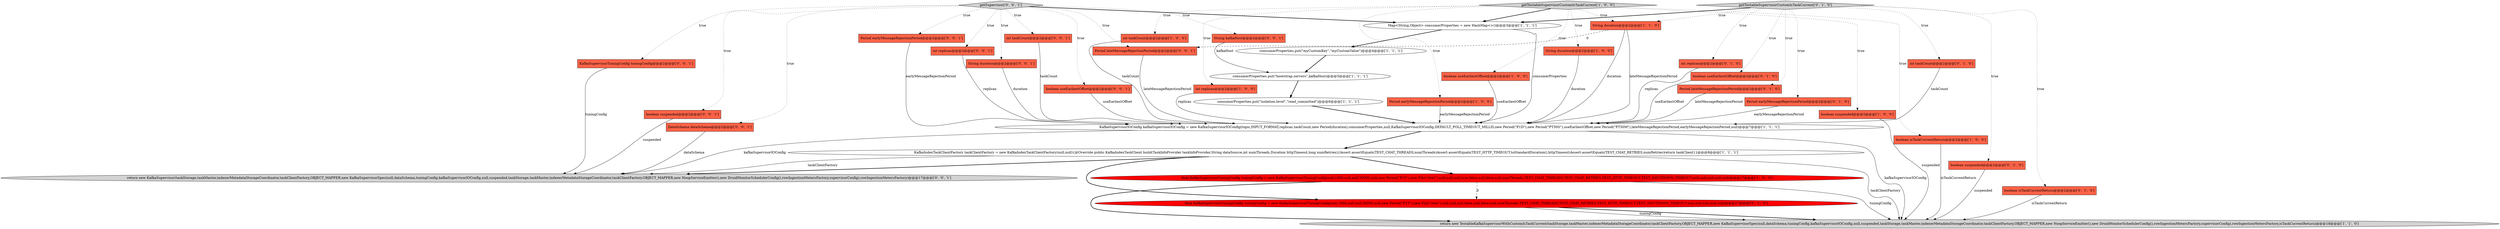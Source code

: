 digraph {
14 [style = filled, label = "int taskCount@@@2@@@['1', '0', '0']", fillcolor = tomato, shape = box image = "AAA0AAABBB1BBB"];
20 [style = filled, label = "getTestableSupervisorCustomIsTaskCurrent['0', '1', '0']", fillcolor = lightgray, shape = diamond image = "AAA0AAABBB2BBB"];
29 [style = filled, label = "boolean useEarliestOffset@@@2@@@['0', '0', '1']", fillcolor = tomato, shape = box image = "AAA0AAABBB3BBB"];
9 [style = filled, label = "final KafkaSupervisorTuningConfig tuningConfig = new KafkaSupervisorTuningConfig(null,1000,null,null,50000,null,new Period(\"P1Y\"),new File(\"/test\"),null,null,null,true,false,null,false,null,numThreads,TEST_CHAT_THREADS,TEST_CHAT_RETRIES,TEST_HTTP_TIMEOUT,TEST_SHUTDOWN_TIMEOUT,null,null,null,null,null)@@@17@@@['1', '0', '0']", fillcolor = red, shape = ellipse image = "AAA1AAABBB1BBB"];
30 [style = filled, label = "Period earlyMessageRejectionPeriod@@@2@@@['0', '0', '1']", fillcolor = tomato, shape = box image = "AAA0AAABBB3BBB"];
3 [style = filled, label = "boolean suspended@@@2@@@['1', '0', '0']", fillcolor = tomato, shape = box image = "AAA0AAABBB1BBB"];
37 [style = filled, label = "Period lateMessageRejectionPeriod@@@2@@@['0', '0', '1']", fillcolor = tomato, shape = box image = "AAA0AAABBB3BBB"];
0 [style = filled, label = "consumerProperties.put(\"bootstrap.servers\",kafkaHost)@@@5@@@['1', '1', '1']", fillcolor = white, shape = ellipse image = "AAA0AAABBB1BBB"];
32 [style = filled, label = "getSupervisor['0', '0', '1']", fillcolor = lightgray, shape = diamond image = "AAA0AAABBB3BBB"];
22 [style = filled, label = "int taskCount@@@2@@@['0', '1', '0']", fillcolor = tomato, shape = box image = "AAA0AAABBB2BBB"];
31 [style = filled, label = "int taskCount@@@2@@@['0', '0', '1']", fillcolor = tomato, shape = box image = "AAA0AAABBB3BBB"];
7 [style = filled, label = "boolean useEarliestOffset@@@2@@@['1', '0', '0']", fillcolor = tomato, shape = box image = "AAA0AAABBB1BBB"];
13 [style = filled, label = "getTestableSupervisorCustomIsTaskCurrent['1', '0', '0']", fillcolor = lightgray, shape = diamond image = "AAA0AAABBB1BBB"];
6 [style = filled, label = "Map<String,Object> consumerProperties = new HashMap<>()@@@3@@@['1', '1', '1']", fillcolor = white, shape = ellipse image = "AAA0AAABBB1BBB"];
27 [style = filled, label = "KafkaSupervisorTuningConfig tuningConfig@@@2@@@['0', '0', '1']", fillcolor = tomato, shape = box image = "AAA0AAABBB3BBB"];
35 [style = filled, label = "int replicas@@@2@@@['0', '0', '1']", fillcolor = tomato, shape = box image = "AAA0AAABBB3BBB"];
33 [style = filled, label = "String kafkaHost@@@2@@@['0', '0', '1']", fillcolor = tomato, shape = box image = "AAA0AAABBB3BBB"];
1 [style = filled, label = "consumerProperties.put(\"isolation.level\",\"read_committed\")@@@6@@@['1', '1', '1']", fillcolor = white, shape = ellipse image = "AAA0AAABBB1BBB"];
23 [style = filled, label = "boolean suspended@@@2@@@['0', '1', '0']", fillcolor = tomato, shape = box image = "AAA0AAABBB2BBB"];
34 [style = filled, label = "String duration@@@2@@@['0', '0', '1']", fillcolor = tomato, shape = box image = "AAA0AAABBB3BBB"];
10 [style = filled, label = "int replicas@@@2@@@['1', '0', '0']", fillcolor = tomato, shape = box image = "AAA0AAABBB1BBB"];
11 [style = filled, label = "Period earlyMessageRejectionPeriod@@@2@@@['1', '0', '0']", fillcolor = tomato, shape = box image = "AAA0AAABBB1BBB"];
16 [style = filled, label = "return new TestableKafkaSupervisorWithCustomIsTaskCurrent(taskStorage,taskMaster,indexerMetadataStorageCoordinator,taskClientFactory,OBJECT_MAPPER,new KafkaSupervisorSpec(null,dataSchema,tuningConfig,kafkaSupervisorIOConfig,null,suspended,taskStorage,taskMaster,indexerMetadataStorageCoordinator,taskClientFactory,OBJECT_MAPPER,new NoopServiceEmitter(),new DruidMonitorSchedulerConfig(),rowIngestionMetersFactory,supervisorConfig),rowIngestionMetersFactory,isTaskCurrentReturn)@@@18@@@['1', '1', '0']", fillcolor = lightgray, shape = ellipse image = "AAA0AAABBB1BBB"];
12 [style = filled, label = "KafkaSupervisorIOConfig kafkaSupervisorIOConfig = new KafkaSupervisorIOConfig(topic,INPUT_FORMAT,replicas,taskCount,new Period(duration),consumerProperties,null,KafkaSupervisorIOConfig.DEFAULT_POLL_TIMEOUT_MILLIS,new Period(\"P1D\"),new Period(\"PT30S\"),useEarliestOffset,new Period(\"PT30M\"),lateMessageRejectionPeriod,earlyMessageRejectionPeriod,null)@@@7@@@['1', '1', '1']", fillcolor = white, shape = ellipse image = "AAA0AAABBB1BBB"];
19 [style = filled, label = "boolean isTaskCurrentReturn@@@2@@@['0', '1', '0']", fillcolor = tomato, shape = box image = "AAA0AAABBB2BBB"];
18 [style = filled, label = "int replicas@@@2@@@['0', '1', '0']", fillcolor = tomato, shape = box image = "AAA0AAABBB2BBB"];
21 [style = filled, label = "final KafkaSupervisorTuningConfig tuningConfig = new KafkaSupervisorTuningConfig(null,1000,null,null,50000,null,new Period(\"P1Y\"),new File(\"/test\"),null,null,null,false,null,false,null,numThreads,TEST_CHAT_THREADS,TEST_CHAT_RETRIES,TEST_HTTP_TIMEOUT,TEST_SHUTDOWN_TIMEOUT,null,null,null,null,null)@@@17@@@['0', '1', '0']", fillcolor = red, shape = ellipse image = "AAA1AAABBB2BBB"];
5 [style = filled, label = "boolean isTaskCurrentReturn@@@2@@@['1', '0', '0']", fillcolor = tomato, shape = box image = "AAA0AAABBB1BBB"];
25 [style = filled, label = "boolean useEarliestOffset@@@2@@@['0', '1', '0']", fillcolor = tomato, shape = box image = "AAA0AAABBB2BBB"];
15 [style = filled, label = "String duration@@@2@@@['1', '1', '0']", fillcolor = tomato, shape = box image = "AAA0AAABBB1BBB"];
8 [style = filled, label = "String duration@@@2@@@['1', '0', '0']", fillcolor = tomato, shape = box image = "AAA0AAABBB1BBB"];
36 [style = filled, label = "boolean suspended@@@2@@@['0', '0', '1']", fillcolor = tomato, shape = box image = "AAA0AAABBB3BBB"];
26 [style = filled, label = "return new KafkaSupervisor(taskStorage,taskMaster,indexerMetadataStorageCoordinator,taskClientFactory,OBJECT_MAPPER,new KafkaSupervisorSpec(null,dataSchema,tuningConfig,kafkaSupervisorIOConfig,null,suspended,taskStorage,taskMaster,indexerMetadataStorageCoordinator,taskClientFactory,OBJECT_MAPPER,new NoopServiceEmitter(),new DruidMonitorSchedulerConfig(),rowIngestionMetersFactory,supervisorConfig),rowIngestionMetersFactory)@@@17@@@['0', '0', '1']", fillcolor = lightgray, shape = ellipse image = "AAA0AAABBB3BBB"];
24 [style = filled, label = "Period lateMessageRejectionPeriod@@@2@@@['0', '1', '0']", fillcolor = tomato, shape = box image = "AAA0AAABBB2BBB"];
4 [style = filled, label = "consumerProperties.put(\"myCustomKey\",\"myCustomValue\")@@@4@@@['1', '1', '1']", fillcolor = white, shape = ellipse image = "AAA0AAABBB1BBB"];
28 [style = filled, label = "DataSchema dataSchema@@@2@@@['0', '0', '1']", fillcolor = tomato, shape = box image = "AAA0AAABBB3BBB"];
2 [style = filled, label = "KafkaIndexTaskClientFactory taskClientFactory = new KafkaIndexTaskClientFactory(null,null){@Override public KafkaIndexTaskClient build(TaskInfoProvider taskInfoProvider,String dataSource,int numThreads,Duration httpTimeout,long numRetries){Assert.assertEquals(TEST_CHAT_THREADS,numThreads)Assert.assertEquals(TEST_HTTP_TIMEOUT.toStandardDuration(),httpTimeout)Assert.assertEquals(TEST_CHAT_RETRIES,numRetries)return taskClient}}@@@8@@@['1', '1', '1']", fillcolor = white, shape = ellipse image = "AAA0AAABBB1BBB"];
17 [style = filled, label = "Period earlyMessageRejectionPeriod@@@2@@@['0', '1', '0']", fillcolor = tomato, shape = box image = "AAA0AAABBB2BBB"];
8->12 [style = solid, label="duration"];
32->28 [style = dotted, label="true"];
2->26 [style = bold, label=""];
20->25 [style = dotted, label="true"];
32->35 [style = dotted, label="true"];
10->12 [style = solid, label="replicas"];
32->34 [style = dotted, label="true"];
31->12 [style = solid, label="taskCount"];
13->3 [style = dotted, label="true"];
37->12 [style = solid, label="lateMessageRejectionPeriod"];
20->24 [style = dotted, label="true"];
15->12 [style = solid, label="duration"];
20->17 [style = dotted, label="true"];
15->37 [style = dashed, label="0"];
32->30 [style = dotted, label="true"];
30->12 [style = solid, label="earlyMessageRejectionPeriod"];
28->26 [style = solid, label="dataSchema"];
20->15 [style = dotted, label="true"];
13->5 [style = dotted, label="true"];
24->12 [style = solid, label="lateMessageRejectionPeriod"];
13->7 [style = dotted, label="true"];
2->9 [style = bold, label=""];
20->6 [style = bold, label=""];
19->16 [style = solid, label="isTaskCurrentReturn"];
32->36 [style = dotted, label="true"];
13->10 [style = dotted, label="true"];
32->6 [style = bold, label=""];
27->26 [style = solid, label="tuningConfig"];
9->16 [style = bold, label=""];
32->33 [style = dotted, label="true"];
12->26 [style = solid, label="kafkaSupervisorIOConfig"];
18->12 [style = solid, label="replicas"];
3->16 [style = solid, label="suspended"];
4->0 [style = bold, label=""];
17->12 [style = solid, label="earlyMessageRejectionPeriod"];
23->16 [style = solid, label="suspended"];
6->4 [style = bold, label=""];
29->12 [style = solid, label="useEarliestOffset"];
12->2 [style = bold, label=""];
32->27 [style = dotted, label="true"];
2->16 [style = solid, label="taskClientFactory"];
6->12 [style = solid, label="consumerProperties"];
25->12 [style = solid, label="useEarliestOffset"];
12->16 [style = solid, label="kafkaSupervisorIOConfig"];
2->21 [style = bold, label=""];
0->1 [style = bold, label=""];
13->8 [style = dotted, label="true"];
9->21 [style = dashed, label="0"];
36->26 [style = solid, label="suspended"];
9->16 [style = solid, label="tuningConfig"];
15->12 [style = solid, label="lateMessageRejectionPeriod"];
22->12 [style = solid, label="taskCount"];
1->12 [style = bold, label=""];
21->16 [style = bold, label=""];
20->18 [style = dotted, label="true"];
20->23 [style = dotted, label="true"];
13->11 [style = dotted, label="true"];
5->16 [style = solid, label="isTaskCurrentReturn"];
32->37 [style = dotted, label="true"];
13->15 [style = dotted, label="true"];
20->19 [style = dotted, label="true"];
20->22 [style = dotted, label="true"];
32->29 [style = dotted, label="true"];
35->12 [style = solid, label="replicas"];
33->0 [style = solid, label="kafkaHost"];
7->12 [style = solid, label="useEarliestOffset"];
21->16 [style = solid, label="tuningConfig"];
13->6 [style = bold, label=""];
34->12 [style = solid, label="duration"];
13->14 [style = dotted, label="true"];
14->12 [style = solid, label="taskCount"];
32->31 [style = dotted, label="true"];
11->12 [style = solid, label="earlyMessageRejectionPeriod"];
2->26 [style = solid, label="taskClientFactory"];
}
